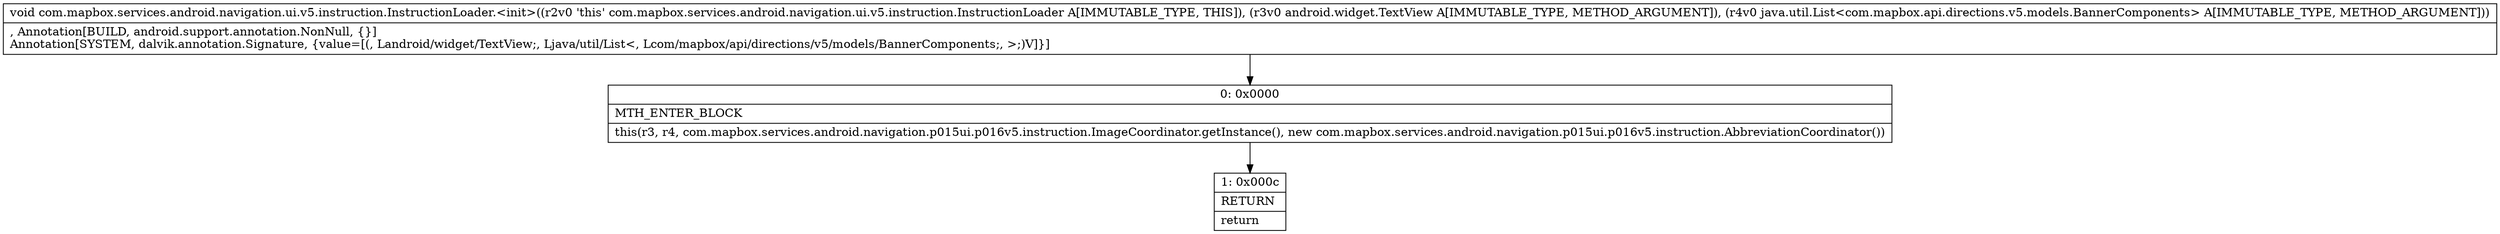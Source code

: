 digraph "CFG forcom.mapbox.services.android.navigation.ui.v5.instruction.InstructionLoader.\<init\>(Landroid\/widget\/TextView;Ljava\/util\/List;)V" {
Node_0 [shape=record,label="{0\:\ 0x0000|MTH_ENTER_BLOCK\l|this(r3, r4, com.mapbox.services.android.navigation.p015ui.p016v5.instruction.ImageCoordinator.getInstance(), new com.mapbox.services.android.navigation.p015ui.p016v5.instruction.AbbreviationCoordinator())\l}"];
Node_1 [shape=record,label="{1\:\ 0x000c|RETURN\l|return\l}"];
MethodNode[shape=record,label="{void com.mapbox.services.android.navigation.ui.v5.instruction.InstructionLoader.\<init\>((r2v0 'this' com.mapbox.services.android.navigation.ui.v5.instruction.InstructionLoader A[IMMUTABLE_TYPE, THIS]), (r3v0 android.widget.TextView A[IMMUTABLE_TYPE, METHOD_ARGUMENT]), (r4v0 java.util.List\<com.mapbox.api.directions.v5.models.BannerComponents\> A[IMMUTABLE_TYPE, METHOD_ARGUMENT]))  | , Annotation[BUILD, android.support.annotation.NonNull, \{\}]\lAnnotation[SYSTEM, dalvik.annotation.Signature, \{value=[(, Landroid\/widget\/TextView;, Ljava\/util\/List\<, Lcom\/mapbox\/api\/directions\/v5\/models\/BannerComponents;, \>;)V]\}]\l}"];
MethodNode -> Node_0;
Node_0 -> Node_1;
}

